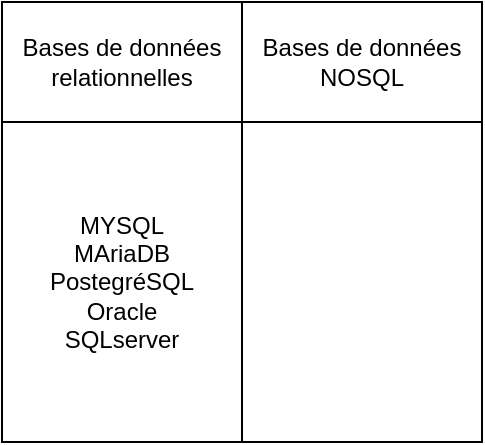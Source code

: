 <mxfile version="23.1.1" type="github">
  <diagram name="Page-1" id="9tfz9Usf4YmlDapLJdfl">
    <mxGraphModel dx="1050" dy="574" grid="1" gridSize="10" guides="1" tooltips="1" connect="1" arrows="1" fold="1" page="1" pageScale="1" pageWidth="827" pageHeight="1169" math="0" shadow="0">
      <root>
        <mxCell id="0" />
        <mxCell id="1" parent="0" />
        <mxCell id="XgxB_xvRrrXYhROmJ8Rw-1" value="Bases de données&lt;br&gt;relationnelles" style="rounded=0;whiteSpace=wrap;html=1;" vertex="1" parent="1">
          <mxGeometry x="350" y="270" width="120" height="60" as="geometry" />
        </mxCell>
        <mxCell id="XgxB_xvRrrXYhROmJ8Rw-2" value="Bases de données&lt;br&gt;NOSQL" style="rounded=0;whiteSpace=wrap;html=1;" vertex="1" parent="1">
          <mxGeometry x="470" y="270" width="120" height="60" as="geometry" />
        </mxCell>
        <mxCell id="XgxB_xvRrrXYhROmJ8Rw-6" value="MYSQL&lt;br&gt;MAriaDB&lt;br&gt;PostegréSQL&lt;br&gt;Oracle&lt;br&gt;SQLserver" style="rounded=0;whiteSpace=wrap;html=1;" vertex="1" parent="1">
          <mxGeometry x="350" y="330" width="120" height="160" as="geometry" />
        </mxCell>
        <mxCell id="XgxB_xvRrrXYhROmJ8Rw-7" value="" style="rounded=0;whiteSpace=wrap;html=1;" vertex="1" parent="1">
          <mxGeometry x="470" y="330" width="120" height="160" as="geometry" />
        </mxCell>
      </root>
    </mxGraphModel>
  </diagram>
</mxfile>
